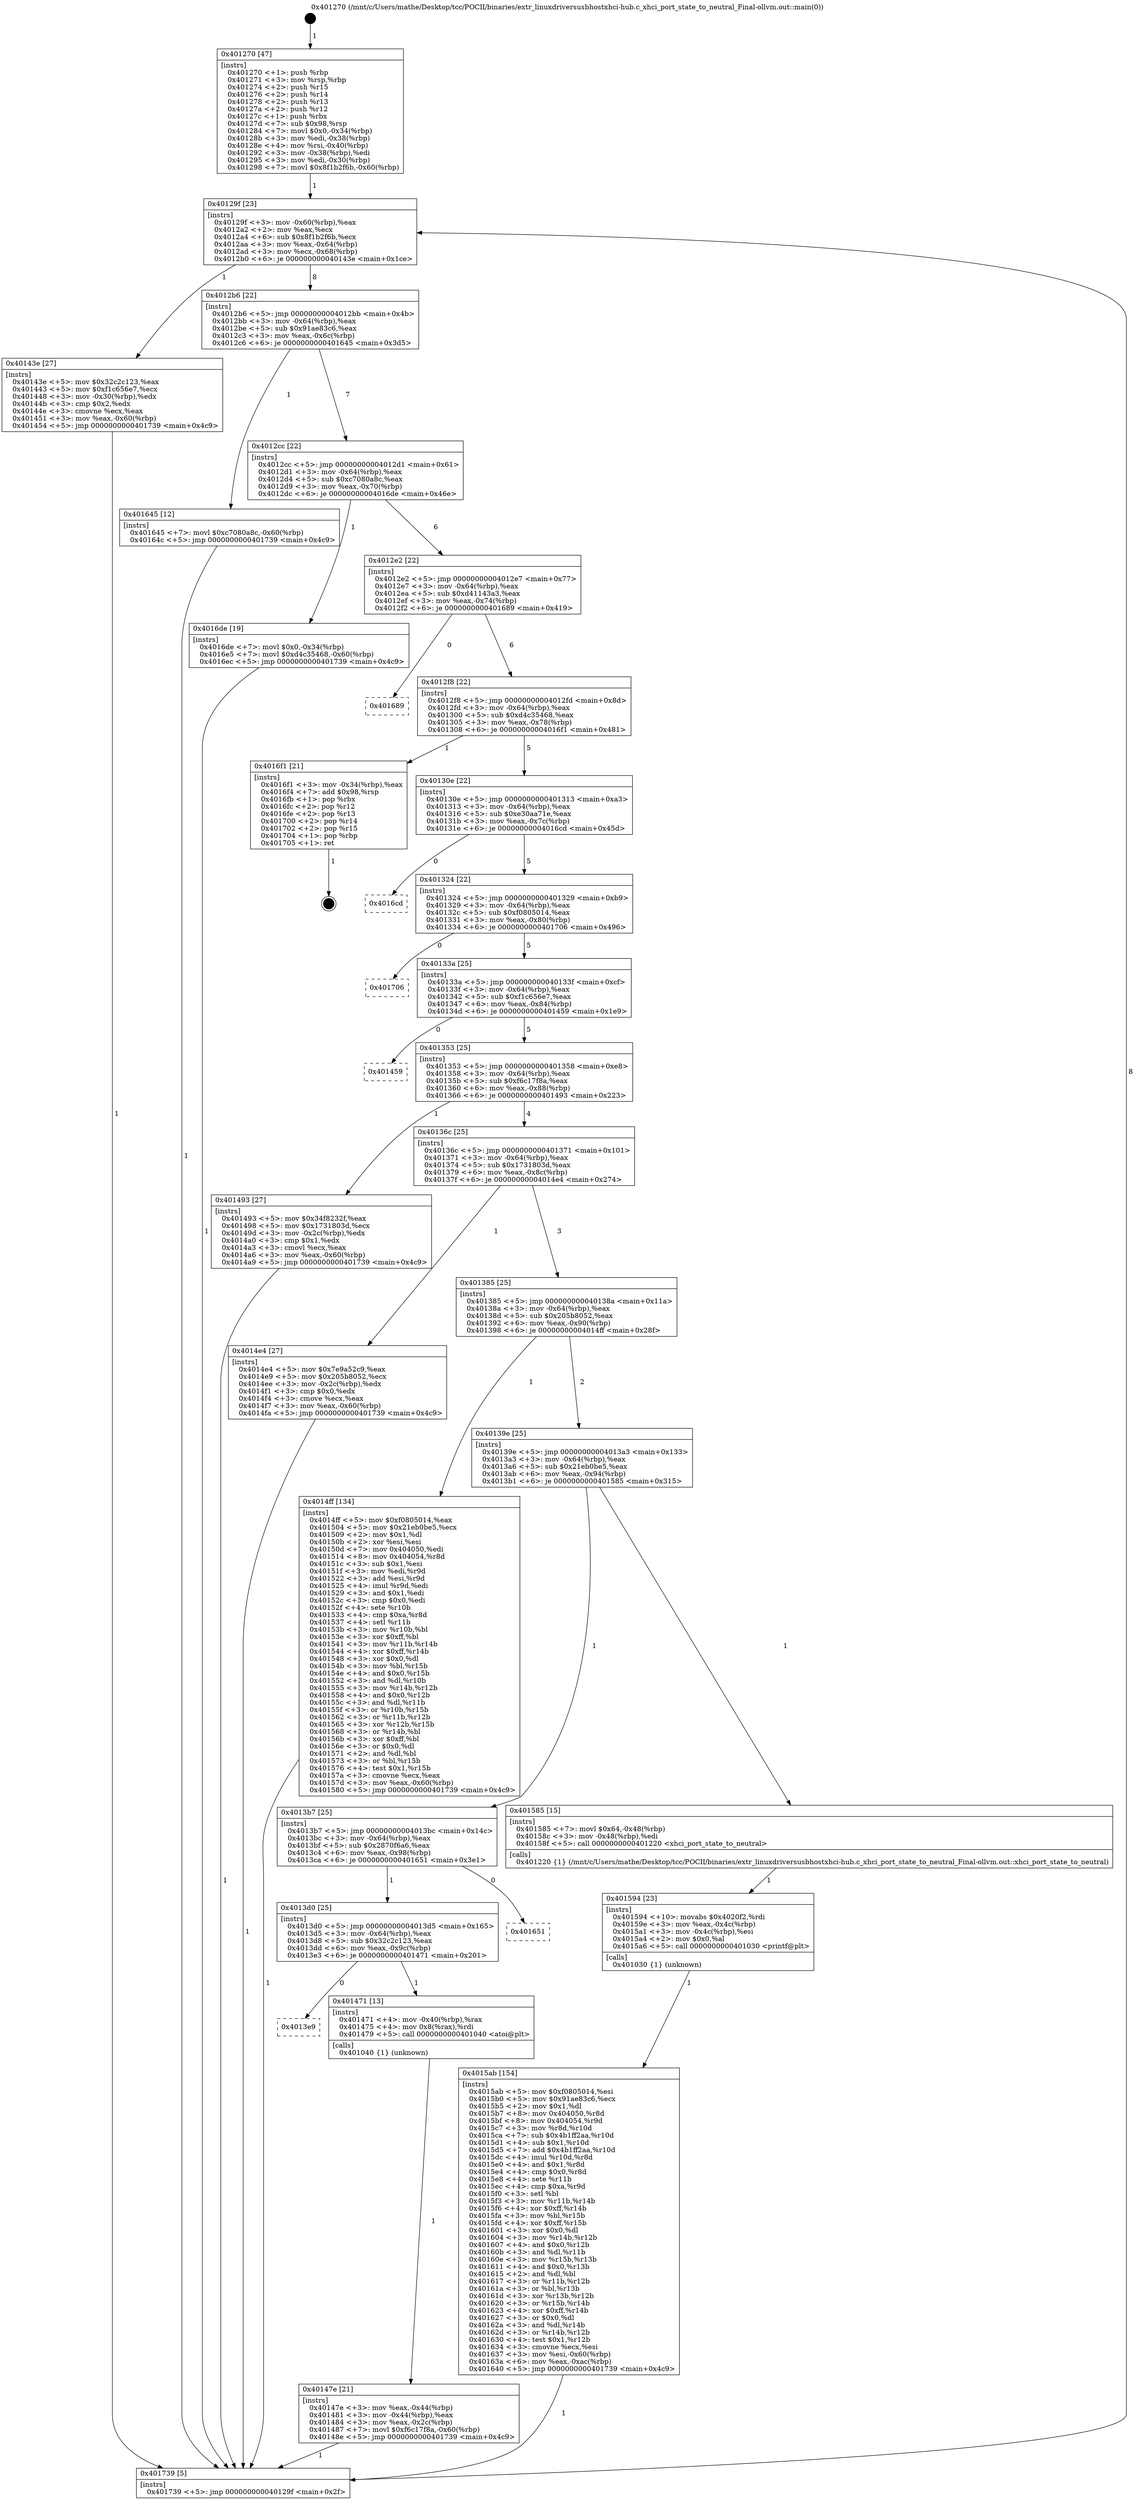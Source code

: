 digraph "0x401270" {
  label = "0x401270 (/mnt/c/Users/mathe/Desktop/tcc/POCII/binaries/extr_linuxdriversusbhostxhci-hub.c_xhci_port_state_to_neutral_Final-ollvm.out::main(0))"
  labelloc = "t"
  node[shape=record]

  Entry [label="",width=0.3,height=0.3,shape=circle,fillcolor=black,style=filled]
  "0x40129f" [label="{
     0x40129f [23]\l
     | [instrs]\l
     &nbsp;&nbsp;0x40129f \<+3\>: mov -0x60(%rbp),%eax\l
     &nbsp;&nbsp;0x4012a2 \<+2\>: mov %eax,%ecx\l
     &nbsp;&nbsp;0x4012a4 \<+6\>: sub $0x8f1b2f6b,%ecx\l
     &nbsp;&nbsp;0x4012aa \<+3\>: mov %eax,-0x64(%rbp)\l
     &nbsp;&nbsp;0x4012ad \<+3\>: mov %ecx,-0x68(%rbp)\l
     &nbsp;&nbsp;0x4012b0 \<+6\>: je 000000000040143e \<main+0x1ce\>\l
  }"]
  "0x40143e" [label="{
     0x40143e [27]\l
     | [instrs]\l
     &nbsp;&nbsp;0x40143e \<+5\>: mov $0x32c2c123,%eax\l
     &nbsp;&nbsp;0x401443 \<+5\>: mov $0xf1c656e7,%ecx\l
     &nbsp;&nbsp;0x401448 \<+3\>: mov -0x30(%rbp),%edx\l
     &nbsp;&nbsp;0x40144b \<+3\>: cmp $0x2,%edx\l
     &nbsp;&nbsp;0x40144e \<+3\>: cmovne %ecx,%eax\l
     &nbsp;&nbsp;0x401451 \<+3\>: mov %eax,-0x60(%rbp)\l
     &nbsp;&nbsp;0x401454 \<+5\>: jmp 0000000000401739 \<main+0x4c9\>\l
  }"]
  "0x4012b6" [label="{
     0x4012b6 [22]\l
     | [instrs]\l
     &nbsp;&nbsp;0x4012b6 \<+5\>: jmp 00000000004012bb \<main+0x4b\>\l
     &nbsp;&nbsp;0x4012bb \<+3\>: mov -0x64(%rbp),%eax\l
     &nbsp;&nbsp;0x4012be \<+5\>: sub $0x91ae83c6,%eax\l
     &nbsp;&nbsp;0x4012c3 \<+3\>: mov %eax,-0x6c(%rbp)\l
     &nbsp;&nbsp;0x4012c6 \<+6\>: je 0000000000401645 \<main+0x3d5\>\l
  }"]
  "0x401739" [label="{
     0x401739 [5]\l
     | [instrs]\l
     &nbsp;&nbsp;0x401739 \<+5\>: jmp 000000000040129f \<main+0x2f\>\l
  }"]
  "0x401270" [label="{
     0x401270 [47]\l
     | [instrs]\l
     &nbsp;&nbsp;0x401270 \<+1\>: push %rbp\l
     &nbsp;&nbsp;0x401271 \<+3\>: mov %rsp,%rbp\l
     &nbsp;&nbsp;0x401274 \<+2\>: push %r15\l
     &nbsp;&nbsp;0x401276 \<+2\>: push %r14\l
     &nbsp;&nbsp;0x401278 \<+2\>: push %r13\l
     &nbsp;&nbsp;0x40127a \<+2\>: push %r12\l
     &nbsp;&nbsp;0x40127c \<+1\>: push %rbx\l
     &nbsp;&nbsp;0x40127d \<+7\>: sub $0x98,%rsp\l
     &nbsp;&nbsp;0x401284 \<+7\>: movl $0x0,-0x34(%rbp)\l
     &nbsp;&nbsp;0x40128b \<+3\>: mov %edi,-0x38(%rbp)\l
     &nbsp;&nbsp;0x40128e \<+4\>: mov %rsi,-0x40(%rbp)\l
     &nbsp;&nbsp;0x401292 \<+3\>: mov -0x38(%rbp),%edi\l
     &nbsp;&nbsp;0x401295 \<+3\>: mov %edi,-0x30(%rbp)\l
     &nbsp;&nbsp;0x401298 \<+7\>: movl $0x8f1b2f6b,-0x60(%rbp)\l
  }"]
  Exit [label="",width=0.3,height=0.3,shape=circle,fillcolor=black,style=filled,peripheries=2]
  "0x401645" [label="{
     0x401645 [12]\l
     | [instrs]\l
     &nbsp;&nbsp;0x401645 \<+7\>: movl $0xc7080a8c,-0x60(%rbp)\l
     &nbsp;&nbsp;0x40164c \<+5\>: jmp 0000000000401739 \<main+0x4c9\>\l
  }"]
  "0x4012cc" [label="{
     0x4012cc [22]\l
     | [instrs]\l
     &nbsp;&nbsp;0x4012cc \<+5\>: jmp 00000000004012d1 \<main+0x61\>\l
     &nbsp;&nbsp;0x4012d1 \<+3\>: mov -0x64(%rbp),%eax\l
     &nbsp;&nbsp;0x4012d4 \<+5\>: sub $0xc7080a8c,%eax\l
     &nbsp;&nbsp;0x4012d9 \<+3\>: mov %eax,-0x70(%rbp)\l
     &nbsp;&nbsp;0x4012dc \<+6\>: je 00000000004016de \<main+0x46e\>\l
  }"]
  "0x4015ab" [label="{
     0x4015ab [154]\l
     | [instrs]\l
     &nbsp;&nbsp;0x4015ab \<+5\>: mov $0xf0805014,%esi\l
     &nbsp;&nbsp;0x4015b0 \<+5\>: mov $0x91ae83c6,%ecx\l
     &nbsp;&nbsp;0x4015b5 \<+2\>: mov $0x1,%dl\l
     &nbsp;&nbsp;0x4015b7 \<+8\>: mov 0x404050,%r8d\l
     &nbsp;&nbsp;0x4015bf \<+8\>: mov 0x404054,%r9d\l
     &nbsp;&nbsp;0x4015c7 \<+3\>: mov %r8d,%r10d\l
     &nbsp;&nbsp;0x4015ca \<+7\>: sub $0x4b1ff2aa,%r10d\l
     &nbsp;&nbsp;0x4015d1 \<+4\>: sub $0x1,%r10d\l
     &nbsp;&nbsp;0x4015d5 \<+7\>: add $0x4b1ff2aa,%r10d\l
     &nbsp;&nbsp;0x4015dc \<+4\>: imul %r10d,%r8d\l
     &nbsp;&nbsp;0x4015e0 \<+4\>: and $0x1,%r8d\l
     &nbsp;&nbsp;0x4015e4 \<+4\>: cmp $0x0,%r8d\l
     &nbsp;&nbsp;0x4015e8 \<+4\>: sete %r11b\l
     &nbsp;&nbsp;0x4015ec \<+4\>: cmp $0xa,%r9d\l
     &nbsp;&nbsp;0x4015f0 \<+3\>: setl %bl\l
     &nbsp;&nbsp;0x4015f3 \<+3\>: mov %r11b,%r14b\l
     &nbsp;&nbsp;0x4015f6 \<+4\>: xor $0xff,%r14b\l
     &nbsp;&nbsp;0x4015fa \<+3\>: mov %bl,%r15b\l
     &nbsp;&nbsp;0x4015fd \<+4\>: xor $0xff,%r15b\l
     &nbsp;&nbsp;0x401601 \<+3\>: xor $0x0,%dl\l
     &nbsp;&nbsp;0x401604 \<+3\>: mov %r14b,%r12b\l
     &nbsp;&nbsp;0x401607 \<+4\>: and $0x0,%r12b\l
     &nbsp;&nbsp;0x40160b \<+3\>: and %dl,%r11b\l
     &nbsp;&nbsp;0x40160e \<+3\>: mov %r15b,%r13b\l
     &nbsp;&nbsp;0x401611 \<+4\>: and $0x0,%r13b\l
     &nbsp;&nbsp;0x401615 \<+2\>: and %dl,%bl\l
     &nbsp;&nbsp;0x401617 \<+3\>: or %r11b,%r12b\l
     &nbsp;&nbsp;0x40161a \<+3\>: or %bl,%r13b\l
     &nbsp;&nbsp;0x40161d \<+3\>: xor %r13b,%r12b\l
     &nbsp;&nbsp;0x401620 \<+3\>: or %r15b,%r14b\l
     &nbsp;&nbsp;0x401623 \<+4\>: xor $0xff,%r14b\l
     &nbsp;&nbsp;0x401627 \<+3\>: or $0x0,%dl\l
     &nbsp;&nbsp;0x40162a \<+3\>: and %dl,%r14b\l
     &nbsp;&nbsp;0x40162d \<+3\>: or %r14b,%r12b\l
     &nbsp;&nbsp;0x401630 \<+4\>: test $0x1,%r12b\l
     &nbsp;&nbsp;0x401634 \<+3\>: cmovne %ecx,%esi\l
     &nbsp;&nbsp;0x401637 \<+3\>: mov %esi,-0x60(%rbp)\l
     &nbsp;&nbsp;0x40163a \<+6\>: mov %eax,-0xac(%rbp)\l
     &nbsp;&nbsp;0x401640 \<+5\>: jmp 0000000000401739 \<main+0x4c9\>\l
  }"]
  "0x4016de" [label="{
     0x4016de [19]\l
     | [instrs]\l
     &nbsp;&nbsp;0x4016de \<+7\>: movl $0x0,-0x34(%rbp)\l
     &nbsp;&nbsp;0x4016e5 \<+7\>: movl $0xd4c35468,-0x60(%rbp)\l
     &nbsp;&nbsp;0x4016ec \<+5\>: jmp 0000000000401739 \<main+0x4c9\>\l
  }"]
  "0x4012e2" [label="{
     0x4012e2 [22]\l
     | [instrs]\l
     &nbsp;&nbsp;0x4012e2 \<+5\>: jmp 00000000004012e7 \<main+0x77\>\l
     &nbsp;&nbsp;0x4012e7 \<+3\>: mov -0x64(%rbp),%eax\l
     &nbsp;&nbsp;0x4012ea \<+5\>: sub $0xd41143a3,%eax\l
     &nbsp;&nbsp;0x4012ef \<+3\>: mov %eax,-0x74(%rbp)\l
     &nbsp;&nbsp;0x4012f2 \<+6\>: je 0000000000401689 \<main+0x419\>\l
  }"]
  "0x401594" [label="{
     0x401594 [23]\l
     | [instrs]\l
     &nbsp;&nbsp;0x401594 \<+10\>: movabs $0x4020f2,%rdi\l
     &nbsp;&nbsp;0x40159e \<+3\>: mov %eax,-0x4c(%rbp)\l
     &nbsp;&nbsp;0x4015a1 \<+3\>: mov -0x4c(%rbp),%esi\l
     &nbsp;&nbsp;0x4015a4 \<+2\>: mov $0x0,%al\l
     &nbsp;&nbsp;0x4015a6 \<+5\>: call 0000000000401030 \<printf@plt\>\l
     | [calls]\l
     &nbsp;&nbsp;0x401030 \{1\} (unknown)\l
  }"]
  "0x401689" [label="{
     0x401689\l
  }", style=dashed]
  "0x4012f8" [label="{
     0x4012f8 [22]\l
     | [instrs]\l
     &nbsp;&nbsp;0x4012f8 \<+5\>: jmp 00000000004012fd \<main+0x8d\>\l
     &nbsp;&nbsp;0x4012fd \<+3\>: mov -0x64(%rbp),%eax\l
     &nbsp;&nbsp;0x401300 \<+5\>: sub $0xd4c35468,%eax\l
     &nbsp;&nbsp;0x401305 \<+3\>: mov %eax,-0x78(%rbp)\l
     &nbsp;&nbsp;0x401308 \<+6\>: je 00000000004016f1 \<main+0x481\>\l
  }"]
  "0x40147e" [label="{
     0x40147e [21]\l
     | [instrs]\l
     &nbsp;&nbsp;0x40147e \<+3\>: mov %eax,-0x44(%rbp)\l
     &nbsp;&nbsp;0x401481 \<+3\>: mov -0x44(%rbp),%eax\l
     &nbsp;&nbsp;0x401484 \<+3\>: mov %eax,-0x2c(%rbp)\l
     &nbsp;&nbsp;0x401487 \<+7\>: movl $0xf6c17f8a,-0x60(%rbp)\l
     &nbsp;&nbsp;0x40148e \<+5\>: jmp 0000000000401739 \<main+0x4c9\>\l
  }"]
  "0x4016f1" [label="{
     0x4016f1 [21]\l
     | [instrs]\l
     &nbsp;&nbsp;0x4016f1 \<+3\>: mov -0x34(%rbp),%eax\l
     &nbsp;&nbsp;0x4016f4 \<+7\>: add $0x98,%rsp\l
     &nbsp;&nbsp;0x4016fb \<+1\>: pop %rbx\l
     &nbsp;&nbsp;0x4016fc \<+2\>: pop %r12\l
     &nbsp;&nbsp;0x4016fe \<+2\>: pop %r13\l
     &nbsp;&nbsp;0x401700 \<+2\>: pop %r14\l
     &nbsp;&nbsp;0x401702 \<+2\>: pop %r15\l
     &nbsp;&nbsp;0x401704 \<+1\>: pop %rbp\l
     &nbsp;&nbsp;0x401705 \<+1\>: ret\l
  }"]
  "0x40130e" [label="{
     0x40130e [22]\l
     | [instrs]\l
     &nbsp;&nbsp;0x40130e \<+5\>: jmp 0000000000401313 \<main+0xa3\>\l
     &nbsp;&nbsp;0x401313 \<+3\>: mov -0x64(%rbp),%eax\l
     &nbsp;&nbsp;0x401316 \<+5\>: sub $0xe30aa71e,%eax\l
     &nbsp;&nbsp;0x40131b \<+3\>: mov %eax,-0x7c(%rbp)\l
     &nbsp;&nbsp;0x40131e \<+6\>: je 00000000004016cd \<main+0x45d\>\l
  }"]
  "0x4013e9" [label="{
     0x4013e9\l
  }", style=dashed]
  "0x4016cd" [label="{
     0x4016cd\l
  }", style=dashed]
  "0x401324" [label="{
     0x401324 [22]\l
     | [instrs]\l
     &nbsp;&nbsp;0x401324 \<+5\>: jmp 0000000000401329 \<main+0xb9\>\l
     &nbsp;&nbsp;0x401329 \<+3\>: mov -0x64(%rbp),%eax\l
     &nbsp;&nbsp;0x40132c \<+5\>: sub $0xf0805014,%eax\l
     &nbsp;&nbsp;0x401331 \<+3\>: mov %eax,-0x80(%rbp)\l
     &nbsp;&nbsp;0x401334 \<+6\>: je 0000000000401706 \<main+0x496\>\l
  }"]
  "0x401471" [label="{
     0x401471 [13]\l
     | [instrs]\l
     &nbsp;&nbsp;0x401471 \<+4\>: mov -0x40(%rbp),%rax\l
     &nbsp;&nbsp;0x401475 \<+4\>: mov 0x8(%rax),%rdi\l
     &nbsp;&nbsp;0x401479 \<+5\>: call 0000000000401040 \<atoi@plt\>\l
     | [calls]\l
     &nbsp;&nbsp;0x401040 \{1\} (unknown)\l
  }"]
  "0x401706" [label="{
     0x401706\l
  }", style=dashed]
  "0x40133a" [label="{
     0x40133a [25]\l
     | [instrs]\l
     &nbsp;&nbsp;0x40133a \<+5\>: jmp 000000000040133f \<main+0xcf\>\l
     &nbsp;&nbsp;0x40133f \<+3\>: mov -0x64(%rbp),%eax\l
     &nbsp;&nbsp;0x401342 \<+5\>: sub $0xf1c656e7,%eax\l
     &nbsp;&nbsp;0x401347 \<+6\>: mov %eax,-0x84(%rbp)\l
     &nbsp;&nbsp;0x40134d \<+6\>: je 0000000000401459 \<main+0x1e9\>\l
  }"]
  "0x4013d0" [label="{
     0x4013d0 [25]\l
     | [instrs]\l
     &nbsp;&nbsp;0x4013d0 \<+5\>: jmp 00000000004013d5 \<main+0x165\>\l
     &nbsp;&nbsp;0x4013d5 \<+3\>: mov -0x64(%rbp),%eax\l
     &nbsp;&nbsp;0x4013d8 \<+5\>: sub $0x32c2c123,%eax\l
     &nbsp;&nbsp;0x4013dd \<+6\>: mov %eax,-0x9c(%rbp)\l
     &nbsp;&nbsp;0x4013e3 \<+6\>: je 0000000000401471 \<main+0x201\>\l
  }"]
  "0x401459" [label="{
     0x401459\l
  }", style=dashed]
  "0x401353" [label="{
     0x401353 [25]\l
     | [instrs]\l
     &nbsp;&nbsp;0x401353 \<+5\>: jmp 0000000000401358 \<main+0xe8\>\l
     &nbsp;&nbsp;0x401358 \<+3\>: mov -0x64(%rbp),%eax\l
     &nbsp;&nbsp;0x40135b \<+5\>: sub $0xf6c17f8a,%eax\l
     &nbsp;&nbsp;0x401360 \<+6\>: mov %eax,-0x88(%rbp)\l
     &nbsp;&nbsp;0x401366 \<+6\>: je 0000000000401493 \<main+0x223\>\l
  }"]
  "0x401651" [label="{
     0x401651\l
  }", style=dashed]
  "0x401493" [label="{
     0x401493 [27]\l
     | [instrs]\l
     &nbsp;&nbsp;0x401493 \<+5\>: mov $0x34f8232f,%eax\l
     &nbsp;&nbsp;0x401498 \<+5\>: mov $0x1731803d,%ecx\l
     &nbsp;&nbsp;0x40149d \<+3\>: mov -0x2c(%rbp),%edx\l
     &nbsp;&nbsp;0x4014a0 \<+3\>: cmp $0x1,%edx\l
     &nbsp;&nbsp;0x4014a3 \<+3\>: cmovl %ecx,%eax\l
     &nbsp;&nbsp;0x4014a6 \<+3\>: mov %eax,-0x60(%rbp)\l
     &nbsp;&nbsp;0x4014a9 \<+5\>: jmp 0000000000401739 \<main+0x4c9\>\l
  }"]
  "0x40136c" [label="{
     0x40136c [25]\l
     | [instrs]\l
     &nbsp;&nbsp;0x40136c \<+5\>: jmp 0000000000401371 \<main+0x101\>\l
     &nbsp;&nbsp;0x401371 \<+3\>: mov -0x64(%rbp),%eax\l
     &nbsp;&nbsp;0x401374 \<+5\>: sub $0x1731803d,%eax\l
     &nbsp;&nbsp;0x401379 \<+6\>: mov %eax,-0x8c(%rbp)\l
     &nbsp;&nbsp;0x40137f \<+6\>: je 00000000004014e4 \<main+0x274\>\l
  }"]
  "0x4013b7" [label="{
     0x4013b7 [25]\l
     | [instrs]\l
     &nbsp;&nbsp;0x4013b7 \<+5\>: jmp 00000000004013bc \<main+0x14c\>\l
     &nbsp;&nbsp;0x4013bc \<+3\>: mov -0x64(%rbp),%eax\l
     &nbsp;&nbsp;0x4013bf \<+5\>: sub $0x2870f6a6,%eax\l
     &nbsp;&nbsp;0x4013c4 \<+6\>: mov %eax,-0x98(%rbp)\l
     &nbsp;&nbsp;0x4013ca \<+6\>: je 0000000000401651 \<main+0x3e1\>\l
  }"]
  "0x4014e4" [label="{
     0x4014e4 [27]\l
     | [instrs]\l
     &nbsp;&nbsp;0x4014e4 \<+5\>: mov $0x7e9a52c9,%eax\l
     &nbsp;&nbsp;0x4014e9 \<+5\>: mov $0x205b8052,%ecx\l
     &nbsp;&nbsp;0x4014ee \<+3\>: mov -0x2c(%rbp),%edx\l
     &nbsp;&nbsp;0x4014f1 \<+3\>: cmp $0x0,%edx\l
     &nbsp;&nbsp;0x4014f4 \<+3\>: cmove %ecx,%eax\l
     &nbsp;&nbsp;0x4014f7 \<+3\>: mov %eax,-0x60(%rbp)\l
     &nbsp;&nbsp;0x4014fa \<+5\>: jmp 0000000000401739 \<main+0x4c9\>\l
  }"]
  "0x401385" [label="{
     0x401385 [25]\l
     | [instrs]\l
     &nbsp;&nbsp;0x401385 \<+5\>: jmp 000000000040138a \<main+0x11a\>\l
     &nbsp;&nbsp;0x40138a \<+3\>: mov -0x64(%rbp),%eax\l
     &nbsp;&nbsp;0x40138d \<+5\>: sub $0x205b8052,%eax\l
     &nbsp;&nbsp;0x401392 \<+6\>: mov %eax,-0x90(%rbp)\l
     &nbsp;&nbsp;0x401398 \<+6\>: je 00000000004014ff \<main+0x28f\>\l
  }"]
  "0x401585" [label="{
     0x401585 [15]\l
     | [instrs]\l
     &nbsp;&nbsp;0x401585 \<+7\>: movl $0x64,-0x48(%rbp)\l
     &nbsp;&nbsp;0x40158c \<+3\>: mov -0x48(%rbp),%edi\l
     &nbsp;&nbsp;0x40158f \<+5\>: call 0000000000401220 \<xhci_port_state_to_neutral\>\l
     | [calls]\l
     &nbsp;&nbsp;0x401220 \{1\} (/mnt/c/Users/mathe/Desktop/tcc/POCII/binaries/extr_linuxdriversusbhostxhci-hub.c_xhci_port_state_to_neutral_Final-ollvm.out::xhci_port_state_to_neutral)\l
  }"]
  "0x4014ff" [label="{
     0x4014ff [134]\l
     | [instrs]\l
     &nbsp;&nbsp;0x4014ff \<+5\>: mov $0xf0805014,%eax\l
     &nbsp;&nbsp;0x401504 \<+5\>: mov $0x21eb0be5,%ecx\l
     &nbsp;&nbsp;0x401509 \<+2\>: mov $0x1,%dl\l
     &nbsp;&nbsp;0x40150b \<+2\>: xor %esi,%esi\l
     &nbsp;&nbsp;0x40150d \<+7\>: mov 0x404050,%edi\l
     &nbsp;&nbsp;0x401514 \<+8\>: mov 0x404054,%r8d\l
     &nbsp;&nbsp;0x40151c \<+3\>: sub $0x1,%esi\l
     &nbsp;&nbsp;0x40151f \<+3\>: mov %edi,%r9d\l
     &nbsp;&nbsp;0x401522 \<+3\>: add %esi,%r9d\l
     &nbsp;&nbsp;0x401525 \<+4\>: imul %r9d,%edi\l
     &nbsp;&nbsp;0x401529 \<+3\>: and $0x1,%edi\l
     &nbsp;&nbsp;0x40152c \<+3\>: cmp $0x0,%edi\l
     &nbsp;&nbsp;0x40152f \<+4\>: sete %r10b\l
     &nbsp;&nbsp;0x401533 \<+4\>: cmp $0xa,%r8d\l
     &nbsp;&nbsp;0x401537 \<+4\>: setl %r11b\l
     &nbsp;&nbsp;0x40153b \<+3\>: mov %r10b,%bl\l
     &nbsp;&nbsp;0x40153e \<+3\>: xor $0xff,%bl\l
     &nbsp;&nbsp;0x401541 \<+3\>: mov %r11b,%r14b\l
     &nbsp;&nbsp;0x401544 \<+4\>: xor $0xff,%r14b\l
     &nbsp;&nbsp;0x401548 \<+3\>: xor $0x0,%dl\l
     &nbsp;&nbsp;0x40154b \<+3\>: mov %bl,%r15b\l
     &nbsp;&nbsp;0x40154e \<+4\>: and $0x0,%r15b\l
     &nbsp;&nbsp;0x401552 \<+3\>: and %dl,%r10b\l
     &nbsp;&nbsp;0x401555 \<+3\>: mov %r14b,%r12b\l
     &nbsp;&nbsp;0x401558 \<+4\>: and $0x0,%r12b\l
     &nbsp;&nbsp;0x40155c \<+3\>: and %dl,%r11b\l
     &nbsp;&nbsp;0x40155f \<+3\>: or %r10b,%r15b\l
     &nbsp;&nbsp;0x401562 \<+3\>: or %r11b,%r12b\l
     &nbsp;&nbsp;0x401565 \<+3\>: xor %r12b,%r15b\l
     &nbsp;&nbsp;0x401568 \<+3\>: or %r14b,%bl\l
     &nbsp;&nbsp;0x40156b \<+3\>: xor $0xff,%bl\l
     &nbsp;&nbsp;0x40156e \<+3\>: or $0x0,%dl\l
     &nbsp;&nbsp;0x401571 \<+2\>: and %dl,%bl\l
     &nbsp;&nbsp;0x401573 \<+3\>: or %bl,%r15b\l
     &nbsp;&nbsp;0x401576 \<+4\>: test $0x1,%r15b\l
     &nbsp;&nbsp;0x40157a \<+3\>: cmovne %ecx,%eax\l
     &nbsp;&nbsp;0x40157d \<+3\>: mov %eax,-0x60(%rbp)\l
     &nbsp;&nbsp;0x401580 \<+5\>: jmp 0000000000401739 \<main+0x4c9\>\l
  }"]
  "0x40139e" [label="{
     0x40139e [25]\l
     | [instrs]\l
     &nbsp;&nbsp;0x40139e \<+5\>: jmp 00000000004013a3 \<main+0x133\>\l
     &nbsp;&nbsp;0x4013a3 \<+3\>: mov -0x64(%rbp),%eax\l
     &nbsp;&nbsp;0x4013a6 \<+5\>: sub $0x21eb0be5,%eax\l
     &nbsp;&nbsp;0x4013ab \<+6\>: mov %eax,-0x94(%rbp)\l
     &nbsp;&nbsp;0x4013b1 \<+6\>: je 0000000000401585 \<main+0x315\>\l
  }"]
  Entry -> "0x401270" [label=" 1"]
  "0x40129f" -> "0x40143e" [label=" 1"]
  "0x40129f" -> "0x4012b6" [label=" 8"]
  "0x40143e" -> "0x401739" [label=" 1"]
  "0x401270" -> "0x40129f" [label=" 1"]
  "0x401739" -> "0x40129f" [label=" 8"]
  "0x4016f1" -> Exit [label=" 1"]
  "0x4012b6" -> "0x401645" [label=" 1"]
  "0x4012b6" -> "0x4012cc" [label=" 7"]
  "0x4016de" -> "0x401739" [label=" 1"]
  "0x4012cc" -> "0x4016de" [label=" 1"]
  "0x4012cc" -> "0x4012e2" [label=" 6"]
  "0x401645" -> "0x401739" [label=" 1"]
  "0x4012e2" -> "0x401689" [label=" 0"]
  "0x4012e2" -> "0x4012f8" [label=" 6"]
  "0x4015ab" -> "0x401739" [label=" 1"]
  "0x4012f8" -> "0x4016f1" [label=" 1"]
  "0x4012f8" -> "0x40130e" [label=" 5"]
  "0x401594" -> "0x4015ab" [label=" 1"]
  "0x40130e" -> "0x4016cd" [label=" 0"]
  "0x40130e" -> "0x401324" [label=" 5"]
  "0x401585" -> "0x401594" [label=" 1"]
  "0x401324" -> "0x401706" [label=" 0"]
  "0x401324" -> "0x40133a" [label=" 5"]
  "0x4014ff" -> "0x401739" [label=" 1"]
  "0x40133a" -> "0x401459" [label=" 0"]
  "0x40133a" -> "0x401353" [label=" 5"]
  "0x401493" -> "0x401739" [label=" 1"]
  "0x401353" -> "0x401493" [label=" 1"]
  "0x401353" -> "0x40136c" [label=" 4"]
  "0x40147e" -> "0x401739" [label=" 1"]
  "0x40136c" -> "0x4014e4" [label=" 1"]
  "0x40136c" -> "0x401385" [label=" 3"]
  "0x4013d0" -> "0x4013e9" [label=" 0"]
  "0x401385" -> "0x4014ff" [label=" 1"]
  "0x401385" -> "0x40139e" [label=" 2"]
  "0x4013d0" -> "0x401471" [label=" 1"]
  "0x40139e" -> "0x401585" [label=" 1"]
  "0x40139e" -> "0x4013b7" [label=" 1"]
  "0x401471" -> "0x40147e" [label=" 1"]
  "0x4013b7" -> "0x401651" [label=" 0"]
  "0x4013b7" -> "0x4013d0" [label=" 1"]
  "0x4014e4" -> "0x401739" [label=" 1"]
}
